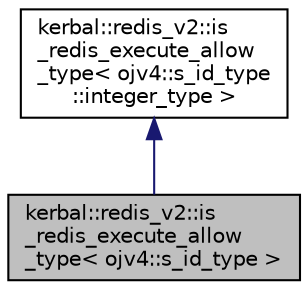 digraph "kerbal::redis_v2::is_redis_execute_allow_type&lt; ojv4::s_id_type &gt;"
{
 // LATEX_PDF_SIZE
  edge [fontname="Helvetica",fontsize="10",labelfontname="Helvetica",labelfontsize="10"];
  node [fontname="Helvetica",fontsize="10",shape=record];
  Node0 [label="kerbal::redis_v2::is\l_redis_execute_allow\l_type\< ojv4::s_id_type \>",height=0.2,width=0.4,color="black", fillcolor="grey75", style="filled", fontcolor="black",tooltip=" "];
  Node1 -> Node0 [dir="back",color="midnightblue",fontsize="10",style="solid",fontname="Helvetica"];
  Node1 [label="kerbal::redis_v2::is\l_redis_execute_allow\l_type\< ojv4::s_id_type\l::integer_type \>",height=0.2,width=0.4,color="black", fillcolor="white", style="filled",URL="$structkerbal_1_1redis__v2_1_1is__redis__execute__allow__type.html",tooltip=" "];
}
